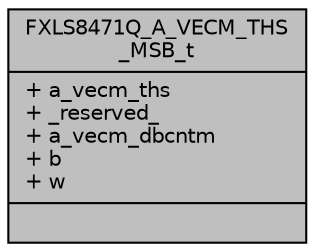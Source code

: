 digraph "FXLS8471Q_A_VECM_THS_MSB_t"
{
  edge [fontname="Helvetica",fontsize="10",labelfontname="Helvetica",labelfontsize="10"];
  node [fontname="Helvetica",fontsize="10",shape=record];
  Node1 [label="{FXLS8471Q_A_VECM_THS\l_MSB_t\n|+ a_vecm_ths\l+ _reserved_\l+ a_vecm_dbcntm\l+ b\l+ w\l|}",height=0.2,width=0.4,color="black", fillcolor="grey75", style="filled", fontcolor="black"];
}
